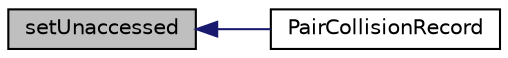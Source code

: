 digraph "setUnaccessed"
{
  bgcolor="transparent";
  edge [fontname="Helvetica",fontsize="10",labelfontname="Helvetica",labelfontsize="10"];
  node [fontname="Helvetica",fontsize="10",shape=record];
  rankdir="LR";
  Node1 [label="setUnaccessed",height=0.2,width=0.4,color="black", fillcolor="grey75", style="filled", fontcolor="black"];
  Node1 -> Node2 [dir="back",color="midnightblue",fontsize="10",style="solid",fontname="Helvetica"];
  Node2 [label="PairCollisionRecord",height=0.2,width=0.4,color="black",URL="$a01806.html#a8239d90014fd9d977a58aa35db3c513f",tooltip="Construct from components. "];
}
